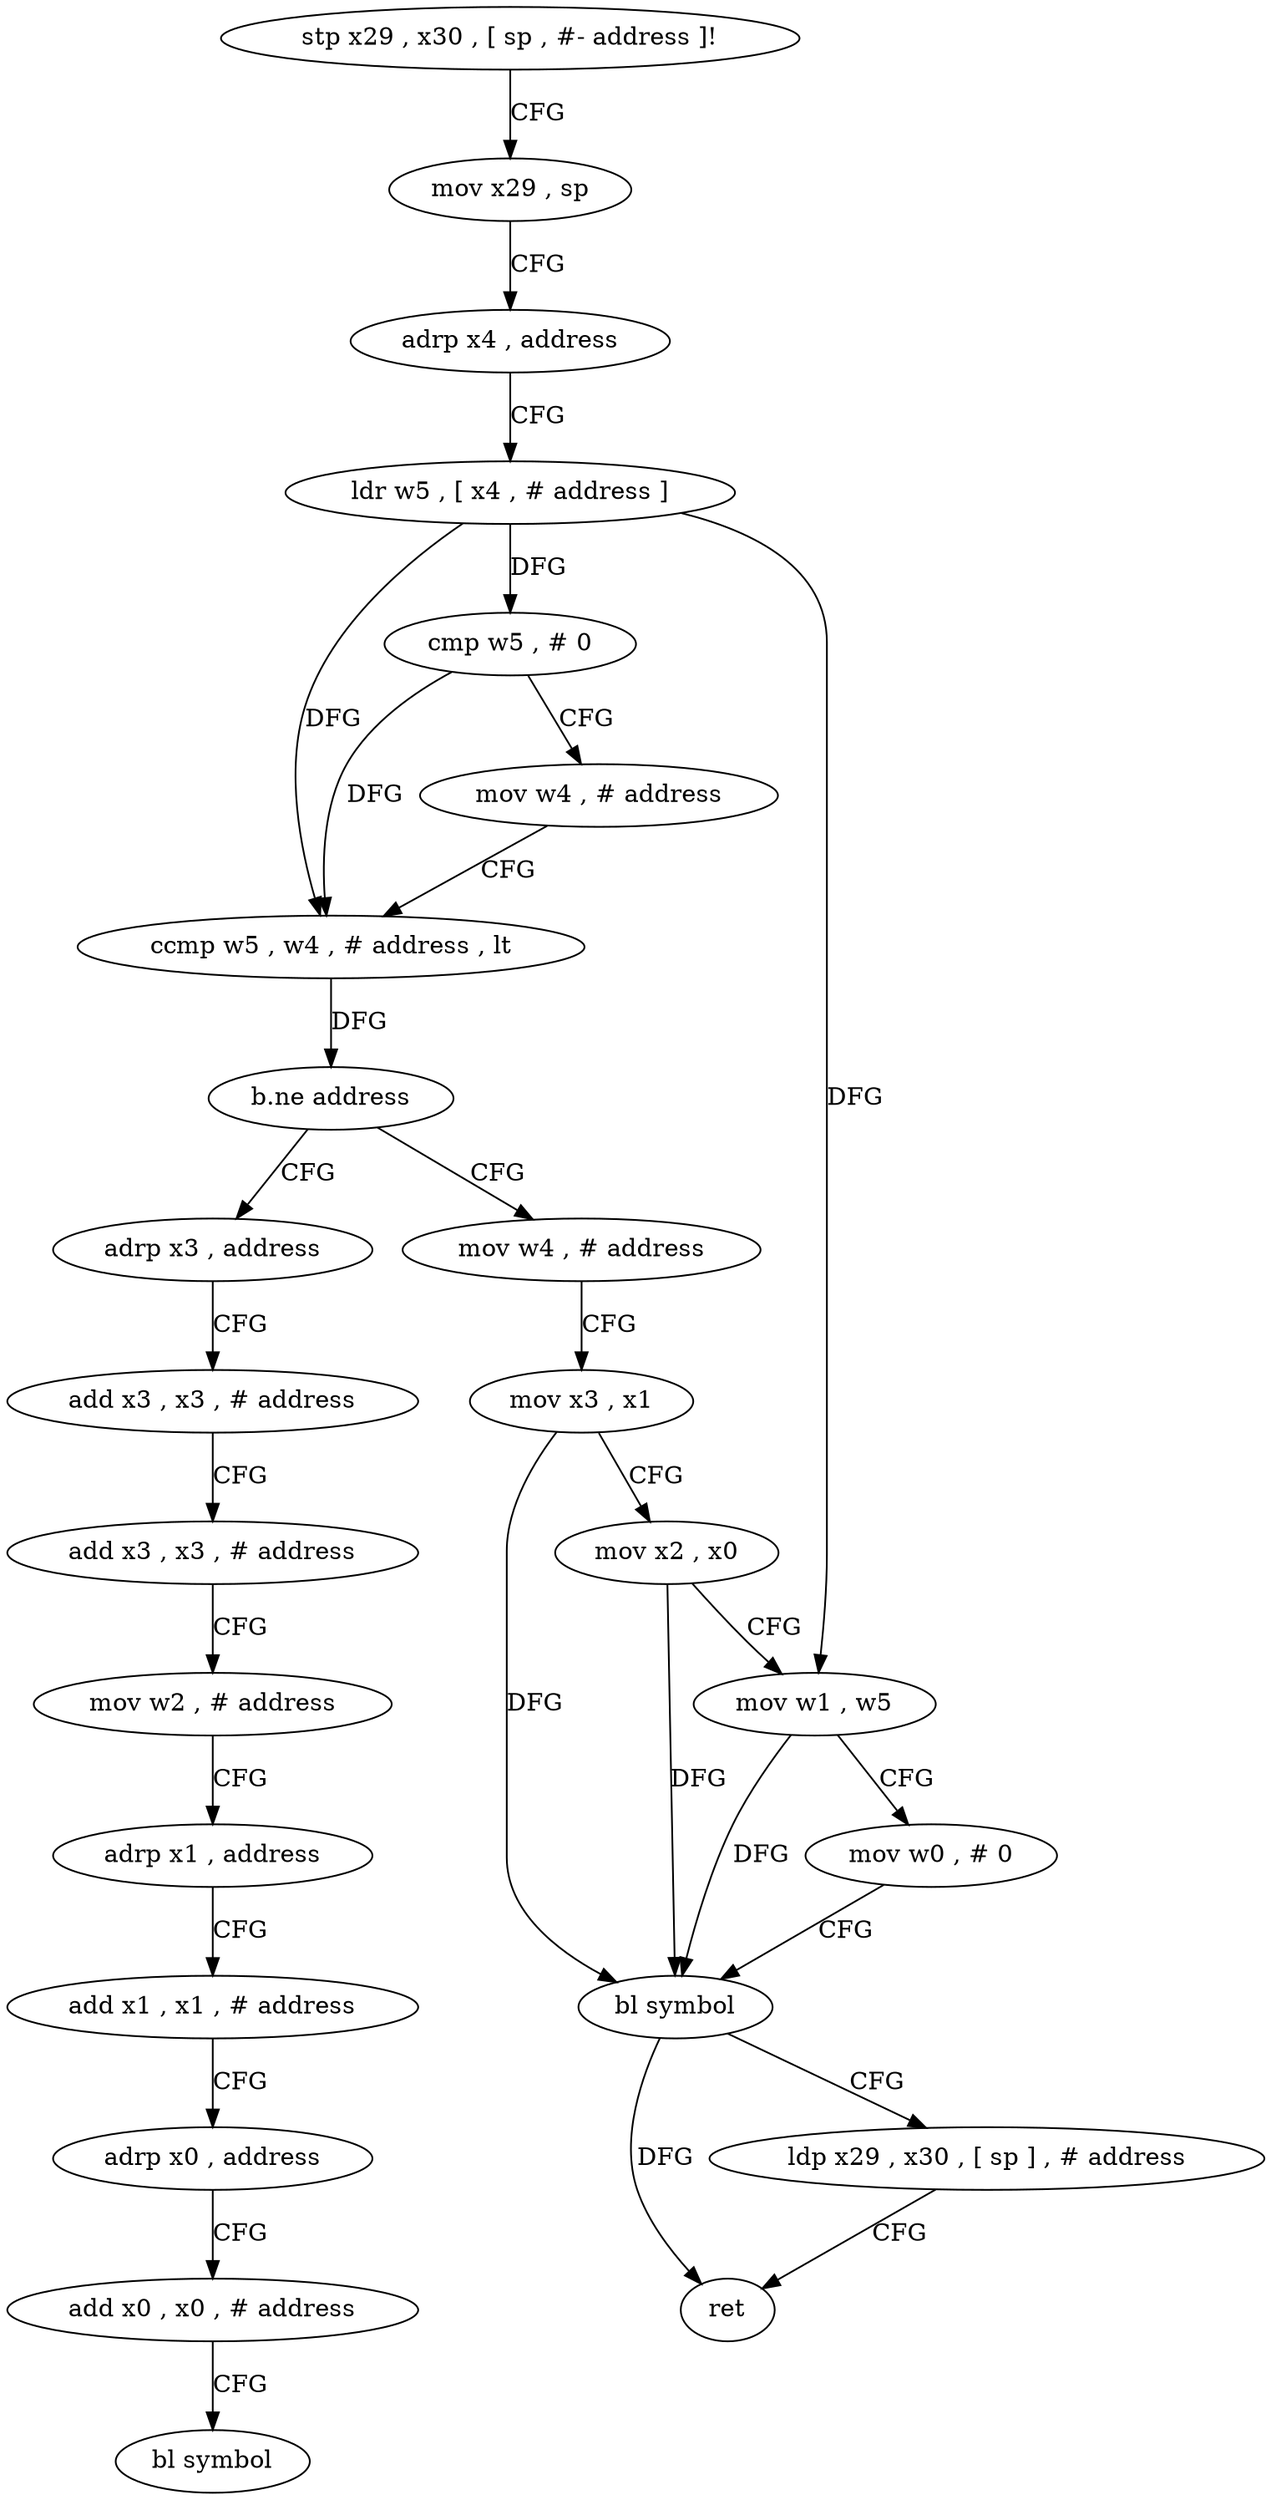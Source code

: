 digraph "func" {
"4231876" [label = "stp x29 , x30 , [ sp , #- address ]!" ]
"4231880" [label = "mov x29 , sp" ]
"4231884" [label = "adrp x4 , address" ]
"4231888" [label = "ldr w5 , [ x4 , # address ]" ]
"4231892" [label = "cmp w5 , # 0" ]
"4231896" [label = "mov w4 , # address" ]
"4231900" [label = "ccmp w5 , w4 , # address , lt" ]
"4231904" [label = "b.ne address" ]
"4231940" [label = "adrp x3 , address" ]
"4231908" [label = "mov w4 , # address" ]
"4231944" [label = "add x3 , x3 , # address" ]
"4231948" [label = "add x3 , x3 , # address" ]
"4231952" [label = "mov w2 , # address" ]
"4231956" [label = "adrp x1 , address" ]
"4231960" [label = "add x1 , x1 , # address" ]
"4231964" [label = "adrp x0 , address" ]
"4231968" [label = "add x0 , x0 , # address" ]
"4231972" [label = "bl symbol" ]
"4231912" [label = "mov x3 , x1" ]
"4231916" [label = "mov x2 , x0" ]
"4231920" [label = "mov w1 , w5" ]
"4231924" [label = "mov w0 , # 0" ]
"4231928" [label = "bl symbol" ]
"4231932" [label = "ldp x29 , x30 , [ sp ] , # address" ]
"4231936" [label = "ret" ]
"4231876" -> "4231880" [ label = "CFG" ]
"4231880" -> "4231884" [ label = "CFG" ]
"4231884" -> "4231888" [ label = "CFG" ]
"4231888" -> "4231892" [ label = "DFG" ]
"4231888" -> "4231900" [ label = "DFG" ]
"4231888" -> "4231920" [ label = "DFG" ]
"4231892" -> "4231896" [ label = "CFG" ]
"4231892" -> "4231900" [ label = "DFG" ]
"4231896" -> "4231900" [ label = "CFG" ]
"4231900" -> "4231904" [ label = "DFG" ]
"4231904" -> "4231940" [ label = "CFG" ]
"4231904" -> "4231908" [ label = "CFG" ]
"4231940" -> "4231944" [ label = "CFG" ]
"4231908" -> "4231912" [ label = "CFG" ]
"4231944" -> "4231948" [ label = "CFG" ]
"4231948" -> "4231952" [ label = "CFG" ]
"4231952" -> "4231956" [ label = "CFG" ]
"4231956" -> "4231960" [ label = "CFG" ]
"4231960" -> "4231964" [ label = "CFG" ]
"4231964" -> "4231968" [ label = "CFG" ]
"4231968" -> "4231972" [ label = "CFG" ]
"4231912" -> "4231916" [ label = "CFG" ]
"4231912" -> "4231928" [ label = "DFG" ]
"4231916" -> "4231920" [ label = "CFG" ]
"4231916" -> "4231928" [ label = "DFG" ]
"4231920" -> "4231924" [ label = "CFG" ]
"4231920" -> "4231928" [ label = "DFG" ]
"4231924" -> "4231928" [ label = "CFG" ]
"4231928" -> "4231932" [ label = "CFG" ]
"4231928" -> "4231936" [ label = "DFG" ]
"4231932" -> "4231936" [ label = "CFG" ]
}
